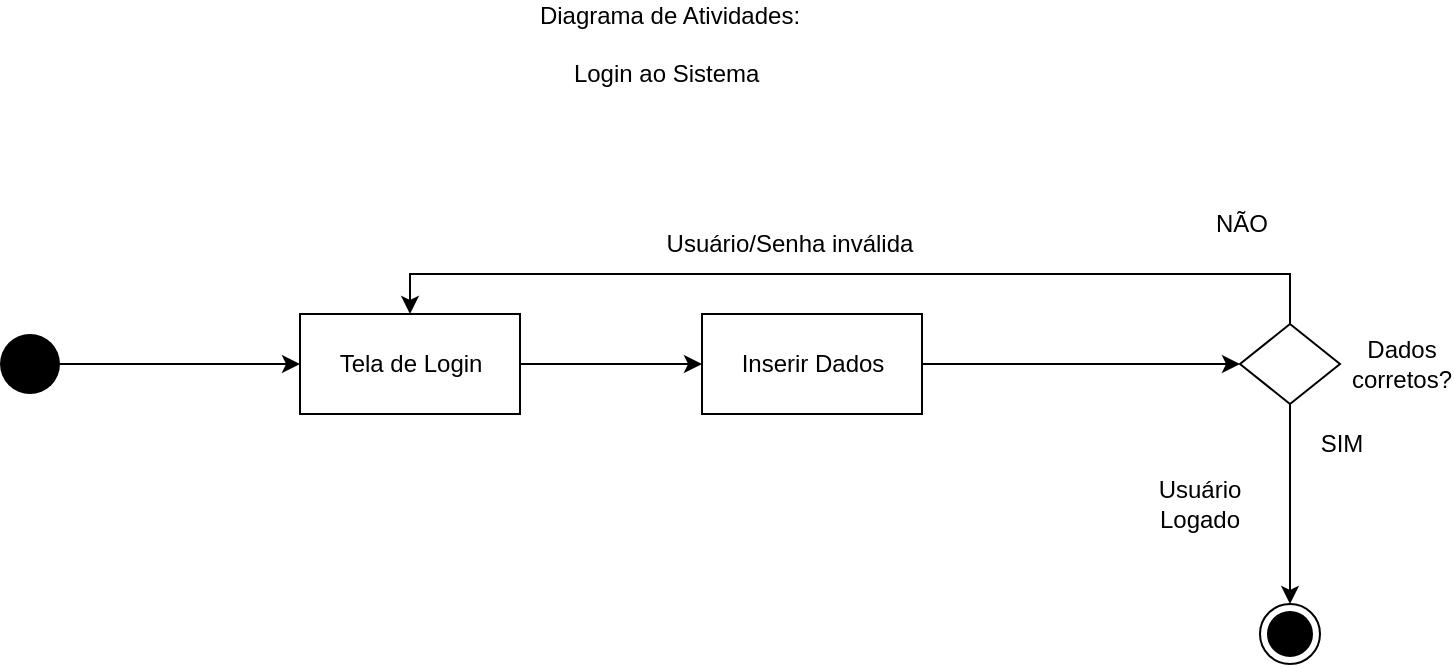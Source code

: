 <mxfile version="22.0.8" type="device">
  <diagram id="XXOyx7wN-yMfLFyLkWte" name="Página-1">
    <mxGraphModel dx="880" dy="468" grid="1" gridSize="10" guides="1" tooltips="1" connect="1" arrows="1" fold="1" page="1" pageScale="1" pageWidth="827" pageHeight="1169" math="0" shadow="0">
      <root>
        <mxCell id="0" />
        <mxCell id="1" parent="0" />
        <mxCell id="8sGjkqQczM1WgbNTwfao-3" style="edgeStyle=orthogonalEdgeStyle;rounded=0;orthogonalLoop=1;jettySize=auto;html=1;exitX=1;exitY=0.5;exitDx=0;exitDy=0;entryX=0;entryY=0.5;entryDx=0;entryDy=0;" parent="1" source="RbHhKcOVrRznY30tw-43-1" target="RbHhKcOVrRznY30tw-43-7" edge="1">
          <mxGeometry relative="1" as="geometry" />
        </mxCell>
        <mxCell id="RbHhKcOVrRznY30tw-43-1" value="" style="ellipse;fillColor=#000000;strokeColor=none;" parent="1" vertex="1">
          <mxGeometry x="79" y="195" width="30" height="30" as="geometry" />
        </mxCell>
        <mxCell id="RbHhKcOVrRznY30tw-43-2" value="" style="ellipse;html=1;shape=endState;fillColor=#000000;strokeColor=#000000;" parent="1" vertex="1">
          <mxGeometry x="709" y="330" width="30" height="30" as="geometry" />
        </mxCell>
        <mxCell id="RbHhKcOVrRznY30tw-43-7" value="Tela de Login" style="html=1;" parent="1" vertex="1">
          <mxGeometry x="229" y="185" width="110" height="50" as="geometry" />
        </mxCell>
        <mxCell id="8sGjkqQczM1WgbNTwfao-6" style="edgeStyle=orthogonalEdgeStyle;rounded=0;orthogonalLoop=1;jettySize=auto;html=1;entryX=0;entryY=0.5;entryDx=0;entryDy=0;exitX=1;exitY=0.5;exitDx=0;exitDy=0;" parent="1" source="RbHhKcOVrRznY30tw-43-7" target="8sGjkqQczM1WgbNTwfao-5" edge="1">
          <mxGeometry relative="1" as="geometry">
            <mxPoint x="469" y="210" as="sourcePoint" />
          </mxGeometry>
        </mxCell>
        <mxCell id="RbHhKcOVrRznY30tw-43-9" value="Diagrama de Atividades:&lt;br&gt;&lt;br&gt;Login ao Sistema&amp;nbsp;" style="text;html=1;strokeColor=none;fillColor=none;align=center;verticalAlign=middle;whiteSpace=wrap;rounded=0;" parent="1" vertex="1">
          <mxGeometry x="274" y="40" width="280" height="20" as="geometry" />
        </mxCell>
        <mxCell id="8sGjkqQczM1WgbNTwfao-8" style="edgeStyle=orthogonalEdgeStyle;rounded=0;orthogonalLoop=1;jettySize=auto;html=1;entryX=0;entryY=0.5;entryDx=0;entryDy=0;" parent="1" source="8sGjkqQczM1WgbNTwfao-5" target="8sGjkqQczM1WgbNTwfao-7" edge="1">
          <mxGeometry relative="1" as="geometry" />
        </mxCell>
        <mxCell id="8sGjkqQczM1WgbNTwfao-5" value="Inserir Dados" style="html=1;" parent="1" vertex="1">
          <mxGeometry x="430" y="185" width="110" height="50" as="geometry" />
        </mxCell>
        <mxCell id="8sGjkqQczM1WgbNTwfao-9" style="edgeStyle=orthogonalEdgeStyle;rounded=0;orthogonalLoop=1;jettySize=auto;html=1;" parent="1" source="8sGjkqQczM1WgbNTwfao-7" target="RbHhKcOVrRznY30tw-43-2" edge="1">
          <mxGeometry relative="1" as="geometry" />
        </mxCell>
        <mxCell id="8sGjkqQczM1WgbNTwfao-13" style="edgeStyle=orthogonalEdgeStyle;rounded=0;orthogonalLoop=1;jettySize=auto;html=1;entryX=0.5;entryY=0;entryDx=0;entryDy=0;" parent="1" source="8sGjkqQczM1WgbNTwfao-7" target="RbHhKcOVrRznY30tw-43-7" edge="1">
          <mxGeometry relative="1" as="geometry">
            <Array as="points">
              <mxPoint x="724" y="165" />
              <mxPoint x="284" y="165" />
            </Array>
          </mxGeometry>
        </mxCell>
        <mxCell id="8sGjkqQczM1WgbNTwfao-7" value="" style="rhombus;" parent="1" vertex="1">
          <mxGeometry x="699" y="190" width="50" height="40" as="geometry" />
        </mxCell>
        <mxCell id="8sGjkqQczM1WgbNTwfao-11" value="Usuário Logado" style="text;html=1;strokeColor=none;fillColor=none;align=center;verticalAlign=middle;whiteSpace=wrap;rounded=0;" parent="1" vertex="1">
          <mxGeometry x="659" y="270" width="40" height="20" as="geometry" />
        </mxCell>
        <mxCell id="8sGjkqQczM1WgbNTwfao-12" value="Usuário/Senha inválida" style="text;html=1;strokeColor=none;fillColor=none;align=center;verticalAlign=middle;whiteSpace=wrap;rounded=0;" parent="1" vertex="1">
          <mxGeometry x="379" y="140" width="190" height="20" as="geometry" />
        </mxCell>
        <mxCell id="N-xS7ZkoJm9ypp6warcl-1" value="Dados corretos?" style="text;html=1;strokeColor=none;fillColor=none;align=center;verticalAlign=middle;whiteSpace=wrap;rounded=0;" vertex="1" parent="1">
          <mxGeometry x="760" y="200" width="40" height="20" as="geometry" />
        </mxCell>
        <mxCell id="N-xS7ZkoJm9ypp6warcl-3" value="NÃO" style="text;html=1;strokeColor=none;fillColor=none;align=center;verticalAlign=middle;whiteSpace=wrap;rounded=0;" vertex="1" parent="1">
          <mxGeometry x="680" y="130" width="40" height="20" as="geometry" />
        </mxCell>
        <mxCell id="N-xS7ZkoJm9ypp6warcl-4" value="SIM" style="text;html=1;strokeColor=none;fillColor=none;align=center;verticalAlign=middle;whiteSpace=wrap;rounded=0;" vertex="1" parent="1">
          <mxGeometry x="730" y="240" width="40" height="20" as="geometry" />
        </mxCell>
      </root>
    </mxGraphModel>
  </diagram>
</mxfile>
